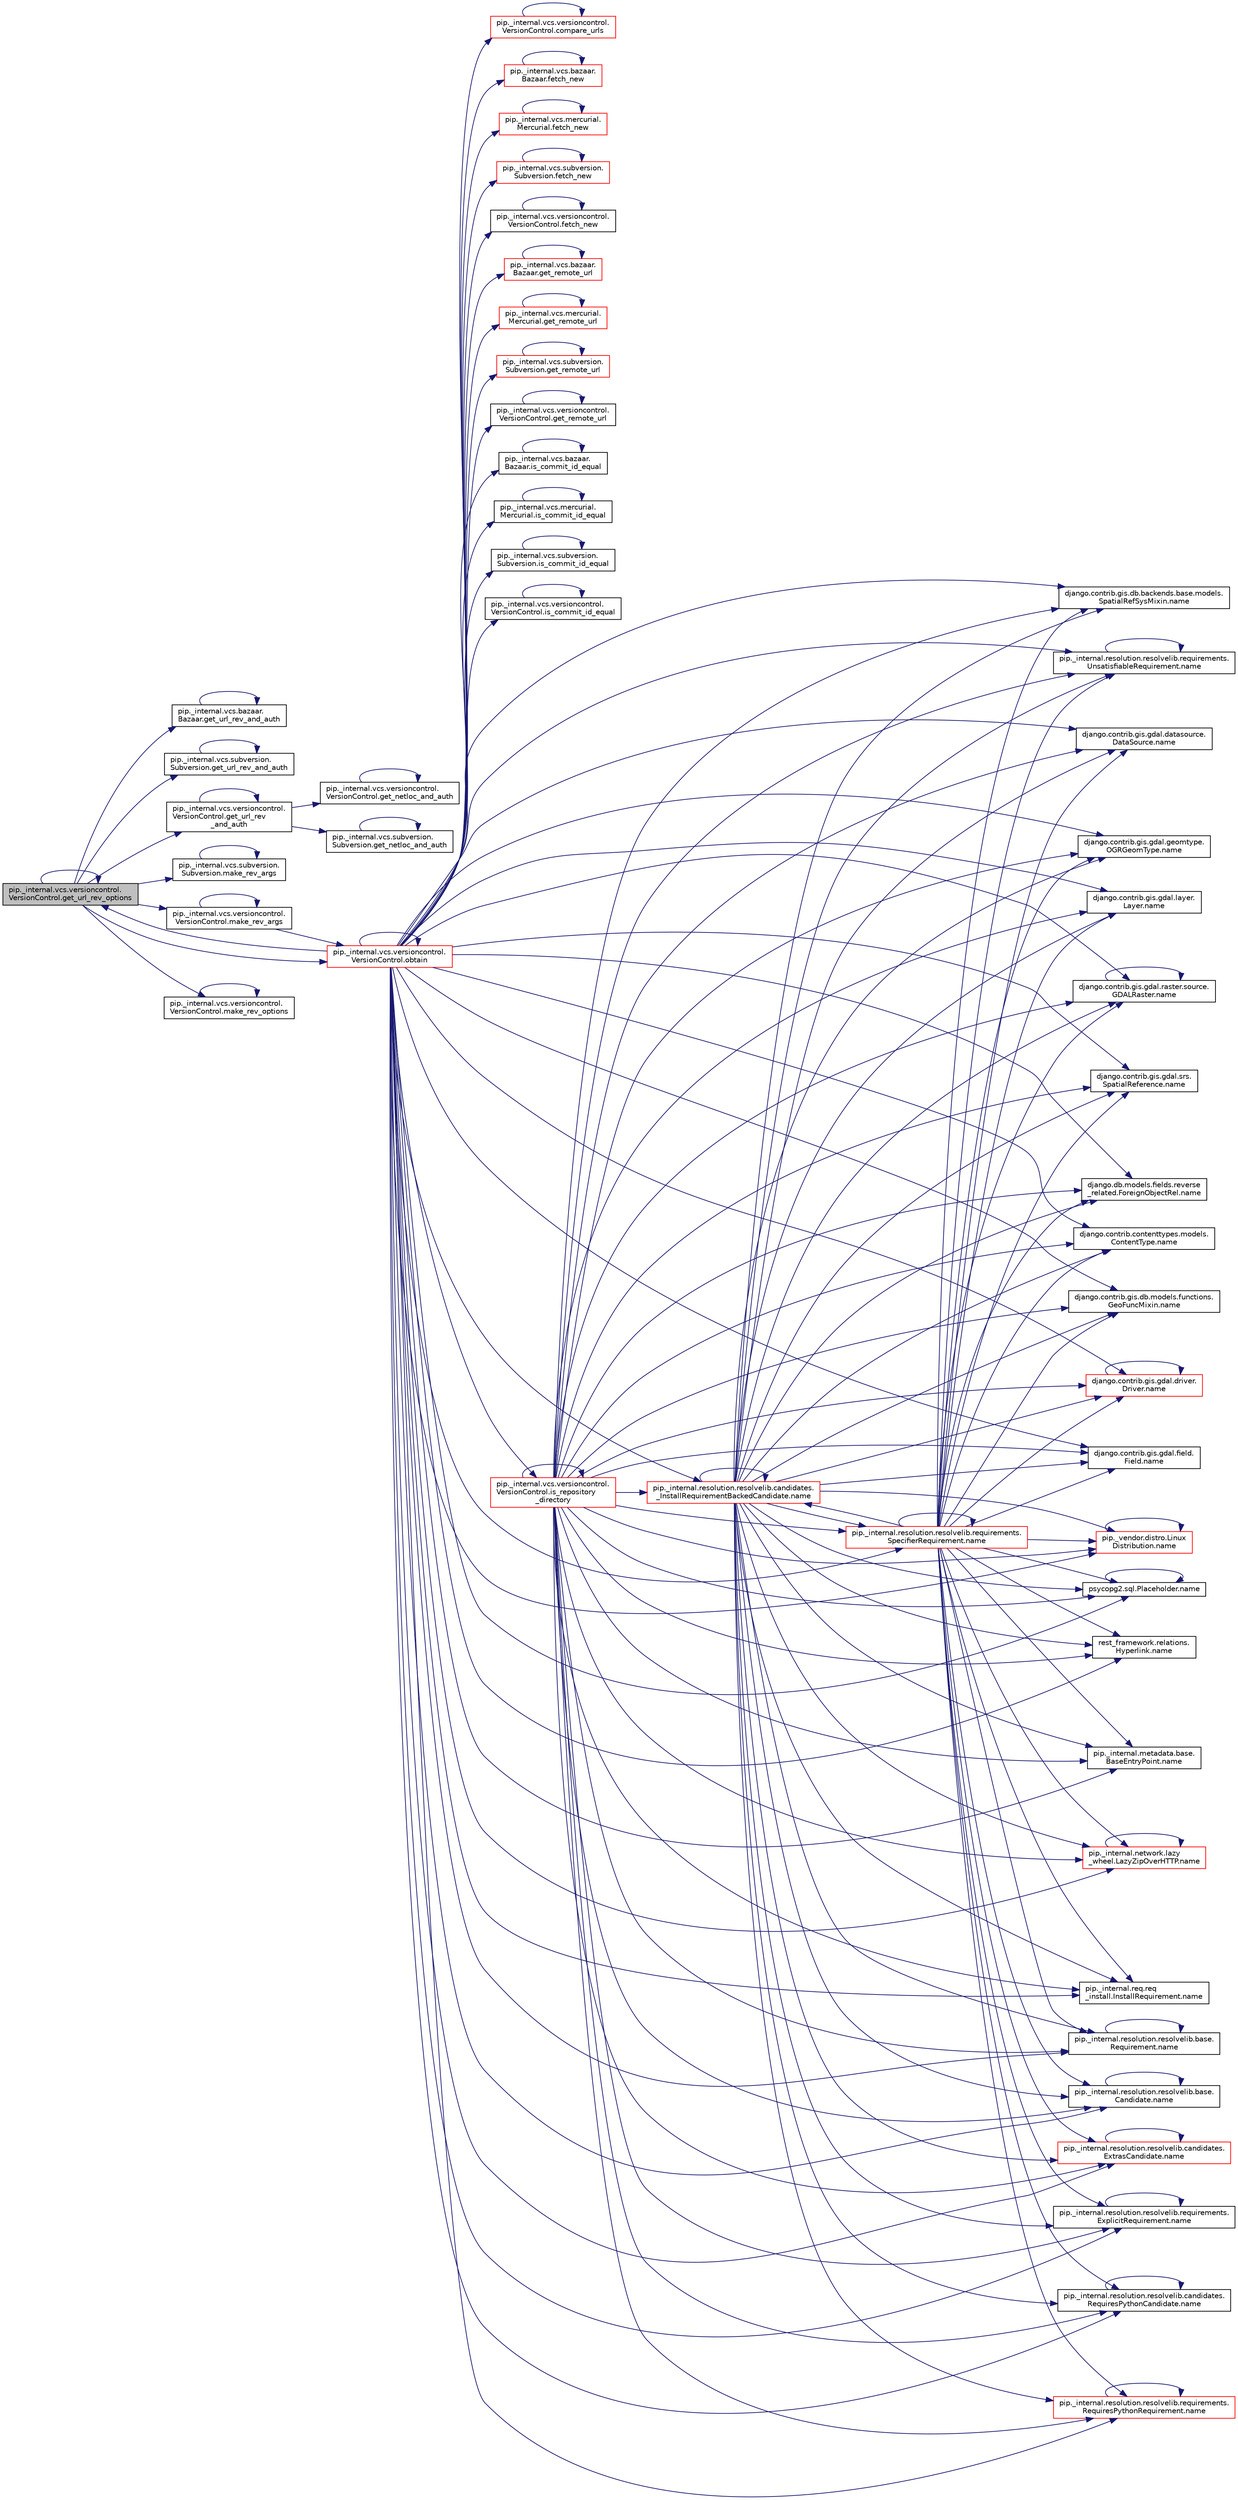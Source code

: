 digraph "pip._internal.vcs.versioncontrol.VersionControl.get_url_rev_options"
{
 // LATEX_PDF_SIZE
  edge [fontname="Helvetica",fontsize="10",labelfontname="Helvetica",labelfontsize="10"];
  node [fontname="Helvetica",fontsize="10",shape=record];
  rankdir="LR";
  Node1 [label="pip._internal.vcs.versioncontrol.\lVersionControl.get_url_rev_options",height=0.2,width=0.4,color="black", fillcolor="grey75", style="filled", fontcolor="black",tooltip=" "];
  Node1 -> Node2 [color="midnightblue",fontsize="10",style="solid",fontname="Helvetica"];
  Node2 [label="pip._internal.vcs.bazaar.\lBazaar.get_url_rev_and_auth",height=0.2,width=0.4,color="black", fillcolor="white", style="filled",URL="$d6/de7/classpip_1_1__internal_1_1vcs_1_1bazaar_1_1_bazaar.html#aae4906e704fdada2b33c19d0804a658f",tooltip=" "];
  Node2 -> Node2 [color="midnightblue",fontsize="10",style="solid",fontname="Helvetica"];
  Node1 -> Node3 [color="midnightblue",fontsize="10",style="solid",fontname="Helvetica"];
  Node3 [label="pip._internal.vcs.subversion.\lSubversion.get_url_rev_and_auth",height=0.2,width=0.4,color="black", fillcolor="white", style="filled",URL="$d2/db0/classpip_1_1__internal_1_1vcs_1_1subversion_1_1_subversion.html#aa5b11581deeb81886e9cd1f81a44ecb6",tooltip=" "];
  Node3 -> Node3 [color="midnightblue",fontsize="10",style="solid",fontname="Helvetica"];
  Node1 -> Node4 [color="midnightblue",fontsize="10",style="solid",fontname="Helvetica"];
  Node4 [label="pip._internal.vcs.versioncontrol.\lVersionControl.get_url_rev\l_and_auth",height=0.2,width=0.4,color="black", fillcolor="white", style="filled",URL="$d0/db7/classpip_1_1__internal_1_1vcs_1_1versioncontrol_1_1_version_control.html#aa6e993d15b1bfafccdc290582d116a3e",tooltip=" "];
  Node4 -> Node5 [color="midnightblue",fontsize="10",style="solid",fontname="Helvetica"];
  Node5 [label="pip._internal.vcs.subversion.\lSubversion.get_netloc_and_auth",height=0.2,width=0.4,color="black", fillcolor="white", style="filled",URL="$d2/db0/classpip_1_1__internal_1_1vcs_1_1subversion_1_1_subversion.html#a6e56e5234ab6238441b73cb21d1583cb",tooltip=" "];
  Node5 -> Node5 [color="midnightblue",fontsize="10",style="solid",fontname="Helvetica"];
  Node4 -> Node6 [color="midnightblue",fontsize="10",style="solid",fontname="Helvetica"];
  Node6 [label="pip._internal.vcs.versioncontrol.\lVersionControl.get_netloc_and_auth",height=0.2,width=0.4,color="black", fillcolor="white", style="filled",URL="$d0/db7/classpip_1_1__internal_1_1vcs_1_1versioncontrol_1_1_version_control.html#a74908511db23ef2cd1e06fbb5743737a",tooltip=" "];
  Node6 -> Node6 [color="midnightblue",fontsize="10",style="solid",fontname="Helvetica"];
  Node4 -> Node4 [color="midnightblue",fontsize="10",style="solid",fontname="Helvetica"];
  Node1 -> Node1 [color="midnightblue",fontsize="10",style="solid",fontname="Helvetica"];
  Node1 -> Node7 [color="midnightblue",fontsize="10",style="solid",fontname="Helvetica"];
  Node7 [label="pip._internal.vcs.subversion.\lSubversion.make_rev_args",height=0.2,width=0.4,color="black", fillcolor="white", style="filled",URL="$d2/db0/classpip_1_1__internal_1_1vcs_1_1subversion_1_1_subversion.html#a149c6103598584b66d727d72d6a34992",tooltip=" "];
  Node7 -> Node7 [color="midnightblue",fontsize="10",style="solid",fontname="Helvetica"];
  Node1 -> Node8 [color="midnightblue",fontsize="10",style="solid",fontname="Helvetica"];
  Node8 [label="pip._internal.vcs.versioncontrol.\lVersionControl.make_rev_args",height=0.2,width=0.4,color="black", fillcolor="white", style="filled",URL="$d0/db7/classpip_1_1__internal_1_1vcs_1_1versioncontrol_1_1_version_control.html#aaa527596c67661e61f407396615688d5",tooltip=" "];
  Node8 -> Node8 [color="midnightblue",fontsize="10",style="solid",fontname="Helvetica"];
  Node8 -> Node9 [color="midnightblue",fontsize="10",style="solid",fontname="Helvetica"];
  Node9 [label="pip._internal.vcs.versioncontrol.\lVersionControl.obtain",height=0.2,width=0.4,color="red", fillcolor="white", style="filled",URL="$d0/db7/classpip_1_1__internal_1_1vcs_1_1versioncontrol_1_1_version_control.html#a6cd1dc22e3948b839e553cefb9e56c18",tooltip=" "];
  Node9 -> Node10 [color="midnightblue",fontsize="10",style="solid",fontname="Helvetica"];
  Node10 [label="pip._internal.vcs.versioncontrol.\lVersionControl.compare_urls",height=0.2,width=0.4,color="red", fillcolor="white", style="filled",URL="$d0/db7/classpip_1_1__internal_1_1vcs_1_1versioncontrol_1_1_version_control.html#aad894f57f53bf430b8b10173dd2c7a1f",tooltip=" "];
  Node10 -> Node10 [color="midnightblue",fontsize="10",style="solid",fontname="Helvetica"];
  Node9 -> Node12 [color="midnightblue",fontsize="10",style="solid",fontname="Helvetica"];
  Node12 [label="pip._internal.vcs.bazaar.\lBazaar.fetch_new",height=0.2,width=0.4,color="red", fillcolor="white", style="filled",URL="$d6/de7/classpip_1_1__internal_1_1vcs_1_1bazaar_1_1_bazaar.html#ada94e9b2c4a6e90c813687f66c2b4746",tooltip=" "];
  Node12 -> Node12 [color="midnightblue",fontsize="10",style="solid",fontname="Helvetica"];
  Node9 -> Node127 [color="midnightblue",fontsize="10",style="solid",fontname="Helvetica"];
  Node127 [label="pip._internal.vcs.mercurial.\lMercurial.fetch_new",height=0.2,width=0.4,color="red", fillcolor="white", style="filled",URL="$db/da0/classpip_1_1__internal_1_1vcs_1_1mercurial_1_1_mercurial.html#a7951bc33f0d4f7a510d41c5239c88cdf",tooltip=" "];
  Node127 -> Node127 [color="midnightblue",fontsize="10",style="solid",fontname="Helvetica"];
  Node9 -> Node128 [color="midnightblue",fontsize="10",style="solid",fontname="Helvetica"];
  Node128 [label="pip._internal.vcs.subversion.\lSubversion.fetch_new",height=0.2,width=0.4,color="red", fillcolor="white", style="filled",URL="$d2/db0/classpip_1_1__internal_1_1vcs_1_1subversion_1_1_subversion.html#a994fcc3f75133b0a74c8774b242069bb",tooltip=" "];
  Node128 -> Node128 [color="midnightblue",fontsize="10",style="solid",fontname="Helvetica"];
  Node9 -> Node132 [color="midnightblue",fontsize="10",style="solid",fontname="Helvetica"];
  Node132 [label="pip._internal.vcs.versioncontrol.\lVersionControl.fetch_new",height=0.2,width=0.4,color="black", fillcolor="white", style="filled",URL="$d0/db7/classpip_1_1__internal_1_1vcs_1_1versioncontrol_1_1_version_control.html#ac98b1ca87744257369447187b1c7b86d",tooltip=" "];
  Node132 -> Node132 [color="midnightblue",fontsize="10",style="solid",fontname="Helvetica"];
  Node9 -> Node133 [color="midnightblue",fontsize="10",style="solid",fontname="Helvetica"];
  Node133 [label="pip._internal.vcs.bazaar.\lBazaar.get_remote_url",height=0.2,width=0.4,color="red", fillcolor="white", style="filled",URL="$d6/de7/classpip_1_1__internal_1_1vcs_1_1bazaar_1_1_bazaar.html#ac3b0249bbad8adce786c99bf28e817f6",tooltip=" "];
  Node133 -> Node133 [color="midnightblue",fontsize="10",style="solid",fontname="Helvetica"];
  Node9 -> Node135 [color="midnightblue",fontsize="10",style="solid",fontname="Helvetica"];
  Node135 [label="pip._internal.vcs.mercurial.\lMercurial.get_remote_url",height=0.2,width=0.4,color="red", fillcolor="white", style="filled",URL="$db/da0/classpip_1_1__internal_1_1vcs_1_1mercurial_1_1_mercurial.html#ac5ed5fbd8053ddc3e53be187130b40b1",tooltip=" "];
  Node135 -> Node135 [color="midnightblue",fontsize="10",style="solid",fontname="Helvetica"];
  Node9 -> Node136 [color="midnightblue",fontsize="10",style="solid",fontname="Helvetica"];
  Node136 [label="pip._internal.vcs.subversion.\lSubversion.get_remote_url",height=0.2,width=0.4,color="red", fillcolor="white", style="filled",URL="$d2/db0/classpip_1_1__internal_1_1vcs_1_1subversion_1_1_subversion.html#afdb927f50e790e769ca5f5db12dbdbd6",tooltip=" "];
  Node136 -> Node136 [color="midnightblue",fontsize="10",style="solid",fontname="Helvetica"];
  Node9 -> Node138 [color="midnightblue",fontsize="10",style="solid",fontname="Helvetica"];
  Node138 [label="pip._internal.vcs.versioncontrol.\lVersionControl.get_remote_url",height=0.2,width=0.4,color="black", fillcolor="white", style="filled",URL="$d0/db7/classpip_1_1__internal_1_1vcs_1_1versioncontrol_1_1_version_control.html#a04eb4fa27542d4b4216df78db6fb539c",tooltip=" "];
  Node138 -> Node138 [color="midnightblue",fontsize="10",style="solid",fontname="Helvetica"];
  Node9 -> Node1 [color="midnightblue",fontsize="10",style="solid",fontname="Helvetica"];
  Node9 -> Node139 [color="midnightblue",fontsize="10",style="solid",fontname="Helvetica"];
  Node139 [label="pip._internal.vcs.bazaar.\lBazaar.is_commit_id_equal",height=0.2,width=0.4,color="black", fillcolor="white", style="filled",URL="$d6/de7/classpip_1_1__internal_1_1vcs_1_1bazaar_1_1_bazaar.html#a9b282e964514cf5ca988b8a891776db9",tooltip=" "];
  Node139 -> Node139 [color="midnightblue",fontsize="10",style="solid",fontname="Helvetica"];
  Node9 -> Node140 [color="midnightblue",fontsize="10",style="solid",fontname="Helvetica"];
  Node140 [label="pip._internal.vcs.mercurial.\lMercurial.is_commit_id_equal",height=0.2,width=0.4,color="black", fillcolor="white", style="filled",URL="$db/da0/classpip_1_1__internal_1_1vcs_1_1mercurial_1_1_mercurial.html#a38234d14a3f91ee0b649a3f6c03f3fd2",tooltip=" "];
  Node140 -> Node140 [color="midnightblue",fontsize="10",style="solid",fontname="Helvetica"];
  Node9 -> Node141 [color="midnightblue",fontsize="10",style="solid",fontname="Helvetica"];
  Node141 [label="pip._internal.vcs.subversion.\lSubversion.is_commit_id_equal",height=0.2,width=0.4,color="black", fillcolor="white", style="filled",URL="$d2/db0/classpip_1_1__internal_1_1vcs_1_1subversion_1_1_subversion.html#a6a4f6aaa4a5bf9fc2de0a550cbd2d320",tooltip=" "];
  Node141 -> Node141 [color="midnightblue",fontsize="10",style="solid",fontname="Helvetica"];
  Node9 -> Node142 [color="midnightblue",fontsize="10",style="solid",fontname="Helvetica"];
  Node142 [label="pip._internal.vcs.versioncontrol.\lVersionControl.is_commit_id_equal",height=0.2,width=0.4,color="black", fillcolor="white", style="filled",URL="$d0/db7/classpip_1_1__internal_1_1vcs_1_1versioncontrol_1_1_version_control.html#a0021850ef472815623c3fc54d1a5e8dd",tooltip=" "];
  Node142 -> Node142 [color="midnightblue",fontsize="10",style="solid",fontname="Helvetica"];
  Node9 -> Node143 [color="midnightblue",fontsize="10",style="solid",fontname="Helvetica"];
  Node143 [label="pip._internal.vcs.versioncontrol.\lVersionControl.is_repository\l_directory",height=0.2,width=0.4,color="red", fillcolor="white", style="filled",URL="$d0/db7/classpip_1_1__internal_1_1vcs_1_1versioncontrol_1_1_version_control.html#a90b73a5f179be0defd7bb75abdf38ad2",tooltip=" "];
  Node143 -> Node143 [color="midnightblue",fontsize="10",style="solid",fontname="Helvetica"];
  Node143 -> Node14 [color="midnightblue",fontsize="10",style="solid",fontname="Helvetica"];
  Node14 [label="django.contrib.contenttypes.models.\lContentType.name",height=0.2,width=0.4,color="black", fillcolor="white", style="filled",URL="$d6/d20/classdjango_1_1contrib_1_1contenttypes_1_1models_1_1_content_type.html#a1577e45d8940ca8ce7032df05c0920f1",tooltip=" "];
  Node143 -> Node15 [color="midnightblue",fontsize="10",style="solid",fontname="Helvetica"];
  Node15 [label="django.contrib.gis.db.backends.base.models.\lSpatialRefSysMixin.name",height=0.2,width=0.4,color="black", fillcolor="white", style="filled",URL="$d5/d73/classdjango_1_1contrib_1_1gis_1_1db_1_1backends_1_1base_1_1models_1_1_spatial_ref_sys_mixin.html#a502460564fa7a935d8bb5aea6cbce4b9",tooltip=" "];
  Node143 -> Node16 [color="midnightblue",fontsize="10",style="solid",fontname="Helvetica"];
  Node16 [label="django.contrib.gis.db.models.functions.\lGeoFuncMixin.name",height=0.2,width=0.4,color="black", fillcolor="white", style="filled",URL="$d4/d5c/classdjango_1_1contrib_1_1gis_1_1db_1_1models_1_1functions_1_1_geo_func_mixin.html#a9a6993ec9126211670ca7087359b8c6a",tooltip=" "];
  Node143 -> Node17 [color="midnightblue",fontsize="10",style="solid",fontname="Helvetica"];
  Node17 [label="django.contrib.gis.gdal.datasource.\lDataSource.name",height=0.2,width=0.4,color="black", fillcolor="white", style="filled",URL="$db/d7b/classdjango_1_1contrib_1_1gis_1_1gdal_1_1datasource_1_1_data_source.html#af2cbfd1f4ceeb82b6f7c29a705555d8e",tooltip=" "];
  Node143 -> Node18 [color="midnightblue",fontsize="10",style="solid",fontname="Helvetica"];
  Node18 [label="django.contrib.gis.gdal.driver.\lDriver.name",height=0.2,width=0.4,color="red", fillcolor="white", style="filled",URL="$d5/df2/classdjango_1_1contrib_1_1gis_1_1gdal_1_1driver_1_1_driver.html#ab25b5eea93459ca8e05dc329ef537f1b",tooltip=" "];
  Node18 -> Node18 [color="midnightblue",fontsize="10",style="solid",fontname="Helvetica"];
  Node143 -> Node20 [color="midnightblue",fontsize="10",style="solid",fontname="Helvetica"];
  Node20 [label="django.contrib.gis.gdal.field.\lField.name",height=0.2,width=0.4,color="black", fillcolor="white", style="filled",URL="$d8/d65/classdjango_1_1contrib_1_1gis_1_1gdal_1_1field_1_1_field.html#a52ccad95ad1a0fae1ef80beb9a6c838b",tooltip=" "];
  Node143 -> Node21 [color="midnightblue",fontsize="10",style="solid",fontname="Helvetica"];
  Node21 [label="django.contrib.gis.gdal.geomtype.\lOGRGeomType.name",height=0.2,width=0.4,color="black", fillcolor="white", style="filled",URL="$dc/d9c/classdjango_1_1contrib_1_1gis_1_1gdal_1_1geomtype_1_1_o_g_r_geom_type.html#a80a6f16d4e7014ca3adac92432f148b2",tooltip=" "];
  Node143 -> Node22 [color="midnightblue",fontsize="10",style="solid",fontname="Helvetica"];
  Node22 [label="django.contrib.gis.gdal.layer.\lLayer.name",height=0.2,width=0.4,color="black", fillcolor="white", style="filled",URL="$d9/d84/classdjango_1_1contrib_1_1gis_1_1gdal_1_1layer_1_1_layer.html#a64c4f09deeb5dd93a1f82a986e090581",tooltip=" "];
  Node143 -> Node23 [color="midnightblue",fontsize="10",style="solid",fontname="Helvetica"];
  Node23 [label="django.contrib.gis.gdal.raster.source.\lGDALRaster.name",height=0.2,width=0.4,color="black", fillcolor="white", style="filled",URL="$db/dff/classdjango_1_1contrib_1_1gis_1_1gdal_1_1raster_1_1source_1_1_g_d_a_l_raster.html#adc147e651b853c17a0d6abe3be9da7a9",tooltip=" "];
  Node23 -> Node23 [color="midnightblue",fontsize="10",style="solid",fontname="Helvetica"];
  Node143 -> Node24 [color="midnightblue",fontsize="10",style="solid",fontname="Helvetica"];
  Node24 [label="django.contrib.gis.gdal.srs.\lSpatialReference.name",height=0.2,width=0.4,color="black", fillcolor="white", style="filled",URL="$d7/dda/classdjango_1_1contrib_1_1gis_1_1gdal_1_1srs_1_1_spatial_reference.html#aba72b97da57e6f07b85d53ff618798e3",tooltip=" "];
  Node143 -> Node25 [color="midnightblue",fontsize="10",style="solid",fontname="Helvetica"];
  Node25 [label="django.db.models.fields.reverse\l_related.ForeignObjectRel.name",height=0.2,width=0.4,color="black", fillcolor="white", style="filled",URL="$d3/da4/classdjango_1_1db_1_1models_1_1fields_1_1reverse__related_1_1_foreign_object_rel.html#aacda3a6a71b37c6422fbc200f0b0225a",tooltip=" "];
  Node143 -> Node26 [color="midnightblue",fontsize="10",style="solid",fontname="Helvetica"];
  Node26 [label="pip._internal.metadata.base.\lBaseEntryPoint.name",height=0.2,width=0.4,color="black", fillcolor="white", style="filled",URL="$d1/d78/classpip_1_1__internal_1_1metadata_1_1base_1_1_base_entry_point.html#acd0c7299966258aeb0876da26520233d",tooltip=" "];
  Node143 -> Node27 [color="midnightblue",fontsize="10",style="solid",fontname="Helvetica"];
  Node27 [label="pip._internal.network.lazy\l_wheel.LazyZipOverHTTP.name",height=0.2,width=0.4,color="red", fillcolor="white", style="filled",URL="$df/d67/classpip_1_1__internal_1_1network_1_1lazy__wheel_1_1_lazy_zip_over_h_t_t_p.html#a59403bb703d375caa6c1dda7573257a1",tooltip=" "];
  Node27 -> Node27 [color="midnightblue",fontsize="10",style="solid",fontname="Helvetica"];
  Node143 -> Node29 [color="midnightblue",fontsize="10",style="solid",fontname="Helvetica"];
  Node29 [label="pip._internal.req.req\l_install.InstallRequirement.name",height=0.2,width=0.4,color="black", fillcolor="white", style="filled",URL="$d2/daa/classpip_1_1__internal_1_1req_1_1req__install_1_1_install_requirement.html#a6b019e16ae98576ae64c68e0f5824e34",tooltip=" "];
  Node143 -> Node30 [color="midnightblue",fontsize="10",style="solid",fontname="Helvetica"];
  Node30 [label="pip._internal.resolution.resolvelib.base.\lRequirement.name",height=0.2,width=0.4,color="black", fillcolor="white", style="filled",URL="$d7/d6d/classpip_1_1__internal_1_1resolution_1_1resolvelib_1_1base_1_1_requirement.html#a013752876d4b3521f3a087987b443d90",tooltip=" "];
  Node30 -> Node30 [color="midnightblue",fontsize="10",style="solid",fontname="Helvetica"];
  Node143 -> Node31 [color="midnightblue",fontsize="10",style="solid",fontname="Helvetica"];
  Node31 [label="pip._internal.resolution.resolvelib.base.\lCandidate.name",height=0.2,width=0.4,color="black", fillcolor="white", style="filled",URL="$db/d18/classpip_1_1__internal_1_1resolution_1_1resolvelib_1_1base_1_1_candidate.html#a7000e68e912182072a011f9df0c142ee",tooltip=" "];
  Node31 -> Node31 [color="midnightblue",fontsize="10",style="solid",fontname="Helvetica"];
  Node143 -> Node32 [color="midnightblue",fontsize="10",style="solid",fontname="Helvetica"];
  Node32 [label="pip._internal.resolution.resolvelib.candidates.\l_InstallRequirementBackedCandidate.name",height=0.2,width=0.4,color="red", fillcolor="white", style="filled",URL="$dc/d03/classpip_1_1__internal_1_1resolution_1_1resolvelib_1_1candidates_1_1___install_requirement_backed_candidate.html#a1538a825241b855a4abf51d6bf616cde",tooltip=" "];
  Node32 -> Node14 [color="midnightblue",fontsize="10",style="solid",fontname="Helvetica"];
  Node32 -> Node15 [color="midnightblue",fontsize="10",style="solid",fontname="Helvetica"];
  Node32 -> Node16 [color="midnightblue",fontsize="10",style="solid",fontname="Helvetica"];
  Node32 -> Node17 [color="midnightblue",fontsize="10",style="solid",fontname="Helvetica"];
  Node32 -> Node18 [color="midnightblue",fontsize="10",style="solid",fontname="Helvetica"];
  Node32 -> Node20 [color="midnightblue",fontsize="10",style="solid",fontname="Helvetica"];
  Node32 -> Node21 [color="midnightblue",fontsize="10",style="solid",fontname="Helvetica"];
  Node32 -> Node22 [color="midnightblue",fontsize="10",style="solid",fontname="Helvetica"];
  Node32 -> Node23 [color="midnightblue",fontsize="10",style="solid",fontname="Helvetica"];
  Node32 -> Node24 [color="midnightblue",fontsize="10",style="solid",fontname="Helvetica"];
  Node32 -> Node25 [color="midnightblue",fontsize="10",style="solid",fontname="Helvetica"];
  Node32 -> Node26 [color="midnightblue",fontsize="10",style="solid",fontname="Helvetica"];
  Node32 -> Node27 [color="midnightblue",fontsize="10",style="solid",fontname="Helvetica"];
  Node32 -> Node29 [color="midnightblue",fontsize="10",style="solid",fontname="Helvetica"];
  Node32 -> Node30 [color="midnightblue",fontsize="10",style="solid",fontname="Helvetica"];
  Node32 -> Node31 [color="midnightblue",fontsize="10",style="solid",fontname="Helvetica"];
  Node32 -> Node32 [color="midnightblue",fontsize="10",style="solid",fontname="Helvetica"];
  Node32 -> Node41 [color="midnightblue",fontsize="10",style="solid",fontname="Helvetica"];
  Node41 [label="pip._internal.resolution.resolvelib.candidates.\lExtrasCandidate.name",height=0.2,width=0.4,color="red", fillcolor="white", style="filled",URL="$d8/df7/classpip_1_1__internal_1_1resolution_1_1resolvelib_1_1candidates_1_1_extras_candidate.html#a6e13b1ab724cd7af8b22cadb37352b31",tooltip=" "];
  Node41 -> Node41 [color="midnightblue",fontsize="10",style="solid",fontname="Helvetica"];
  Node32 -> Node83 [color="midnightblue",fontsize="10",style="solid",fontname="Helvetica"];
  Node83 [label="pip._internal.resolution.resolvelib.candidates.\lRequiresPythonCandidate.name",height=0.2,width=0.4,color="black", fillcolor="white", style="filled",URL="$db/d0a/classpip_1_1__internal_1_1resolution_1_1resolvelib_1_1candidates_1_1_requires_python_candidate.html#aeff13058676b07d1b67feed53749d838",tooltip=" "];
  Node83 -> Node83 [color="midnightblue",fontsize="10",style="solid",fontname="Helvetica"];
  Node32 -> Node84 [color="midnightblue",fontsize="10",style="solid",fontname="Helvetica"];
  Node84 [label="pip._internal.resolution.resolvelib.requirements.\lExplicitRequirement.name",height=0.2,width=0.4,color="black", fillcolor="white", style="filled",URL="$d3/d28/classpip_1_1__internal_1_1resolution_1_1resolvelib_1_1requirements_1_1_explicit_requirement.html#a3e8f9b07c17be864b1a90cc2f5e87b35",tooltip=" "];
  Node84 -> Node84 [color="midnightblue",fontsize="10",style="solid",fontname="Helvetica"];
  Node32 -> Node85 [color="midnightblue",fontsize="10",style="solid",fontname="Helvetica"];
  Node85 [label="pip._internal.resolution.resolvelib.requirements.\lSpecifierRequirement.name",height=0.2,width=0.4,color="red", fillcolor="white", style="filled",URL="$d5/dce/classpip_1_1__internal_1_1resolution_1_1resolvelib_1_1requirements_1_1_specifier_requirement.html#af2ae64f787d166605910d13457564fd9",tooltip=" "];
  Node85 -> Node14 [color="midnightblue",fontsize="10",style="solid",fontname="Helvetica"];
  Node85 -> Node15 [color="midnightblue",fontsize="10",style="solid",fontname="Helvetica"];
  Node85 -> Node16 [color="midnightblue",fontsize="10",style="solid",fontname="Helvetica"];
  Node85 -> Node17 [color="midnightblue",fontsize="10",style="solid",fontname="Helvetica"];
  Node85 -> Node18 [color="midnightblue",fontsize="10",style="solid",fontname="Helvetica"];
  Node85 -> Node20 [color="midnightblue",fontsize="10",style="solid",fontname="Helvetica"];
  Node85 -> Node21 [color="midnightblue",fontsize="10",style="solid",fontname="Helvetica"];
  Node85 -> Node22 [color="midnightblue",fontsize="10",style="solid",fontname="Helvetica"];
  Node85 -> Node23 [color="midnightblue",fontsize="10",style="solid",fontname="Helvetica"];
  Node85 -> Node24 [color="midnightblue",fontsize="10",style="solid",fontname="Helvetica"];
  Node85 -> Node25 [color="midnightblue",fontsize="10",style="solid",fontname="Helvetica"];
  Node85 -> Node26 [color="midnightblue",fontsize="10",style="solid",fontname="Helvetica"];
  Node85 -> Node27 [color="midnightblue",fontsize="10",style="solid",fontname="Helvetica"];
  Node85 -> Node29 [color="midnightblue",fontsize="10",style="solid",fontname="Helvetica"];
  Node85 -> Node30 [color="midnightblue",fontsize="10",style="solid",fontname="Helvetica"];
  Node85 -> Node31 [color="midnightblue",fontsize="10",style="solid",fontname="Helvetica"];
  Node85 -> Node32 [color="midnightblue",fontsize="10",style="solid",fontname="Helvetica"];
  Node85 -> Node41 [color="midnightblue",fontsize="10",style="solid",fontname="Helvetica"];
  Node85 -> Node83 [color="midnightblue",fontsize="10",style="solid",fontname="Helvetica"];
  Node85 -> Node84 [color="midnightblue",fontsize="10",style="solid",fontname="Helvetica"];
  Node85 -> Node85 [color="midnightblue",fontsize="10",style="solid",fontname="Helvetica"];
  Node85 -> Node86 [color="midnightblue",fontsize="10",style="solid",fontname="Helvetica"];
  Node86 [label="pip._internal.resolution.resolvelib.requirements.\lRequiresPythonRequirement.name",height=0.2,width=0.4,color="red", fillcolor="white", style="filled",URL="$d1/de6/classpip_1_1__internal_1_1resolution_1_1resolvelib_1_1requirements_1_1_requires_python_requirement.html#ac555e717a97ebb38cb2ad735939cf8b8",tooltip=" "];
  Node86 -> Node86 [color="midnightblue",fontsize="10",style="solid",fontname="Helvetica"];
  Node85 -> Node88 [color="midnightblue",fontsize="10",style="solid",fontname="Helvetica"];
  Node88 [label="pip._internal.resolution.resolvelib.requirements.\lUnsatisfiableRequirement.name",height=0.2,width=0.4,color="black", fillcolor="white", style="filled",URL="$df/d30/classpip_1_1__internal_1_1resolution_1_1resolvelib_1_1requirements_1_1_unsatisfiable_requirement.html#a78f7012fa925a93d5600232bf2bc9728",tooltip=" "];
  Node88 -> Node88 [color="midnightblue",fontsize="10",style="solid",fontname="Helvetica"];
  Node85 -> Node82 [color="midnightblue",fontsize="10",style="solid",fontname="Helvetica"];
  Node82 [label="pip._vendor.distro.Linux\lDistribution.name",height=0.2,width=0.4,color="red", fillcolor="white", style="filled",URL="$db/dc1/classpip_1_1__vendor_1_1distro_1_1_linux_distribution.html#a7bbcbb9f1bf561b231f594b5bb251dbc",tooltip=" "];
  Node82 -> Node82 [color="midnightblue",fontsize="10",style="solid",fontname="Helvetica"];
  Node85 -> Node89 [color="midnightblue",fontsize="10",style="solid",fontname="Helvetica"];
  Node89 [label="psycopg2.sql.Placeholder.name",height=0.2,width=0.4,color="black", fillcolor="white", style="filled",URL="$dc/d33/classpsycopg2_1_1sql_1_1_placeholder.html#a865e1b1e7f839dadb22b2c4513ed1f86",tooltip=" "];
  Node89 -> Node89 [color="midnightblue",fontsize="10",style="solid",fontname="Helvetica"];
  Node85 -> Node90 [color="midnightblue",fontsize="10",style="solid",fontname="Helvetica"];
  Node90 [label="rest_framework.relations.\lHyperlink.name",height=0.2,width=0.4,color="black", fillcolor="white", style="filled",URL="$d2/d10/classrest__framework_1_1relations_1_1_hyperlink.html#aa8a58ea5a04caa55484ff709398630c2",tooltip=" "];
  Node32 -> Node86 [color="midnightblue",fontsize="10",style="solid",fontname="Helvetica"];
  Node32 -> Node88 [color="midnightblue",fontsize="10",style="solid",fontname="Helvetica"];
  Node32 -> Node82 [color="midnightblue",fontsize="10",style="solid",fontname="Helvetica"];
  Node32 -> Node89 [color="midnightblue",fontsize="10",style="solid",fontname="Helvetica"];
  Node32 -> Node90 [color="midnightblue",fontsize="10",style="solid",fontname="Helvetica"];
  Node143 -> Node41 [color="midnightblue",fontsize="10",style="solid",fontname="Helvetica"];
  Node143 -> Node83 [color="midnightblue",fontsize="10",style="solid",fontname="Helvetica"];
  Node143 -> Node84 [color="midnightblue",fontsize="10",style="solid",fontname="Helvetica"];
  Node143 -> Node85 [color="midnightblue",fontsize="10",style="solid",fontname="Helvetica"];
  Node143 -> Node86 [color="midnightblue",fontsize="10",style="solid",fontname="Helvetica"];
  Node143 -> Node88 [color="midnightblue",fontsize="10",style="solid",fontname="Helvetica"];
  Node143 -> Node82 [color="midnightblue",fontsize="10",style="solid",fontname="Helvetica"];
  Node143 -> Node89 [color="midnightblue",fontsize="10",style="solid",fontname="Helvetica"];
  Node143 -> Node90 [color="midnightblue",fontsize="10",style="solid",fontname="Helvetica"];
  Node9 -> Node14 [color="midnightblue",fontsize="10",style="solid",fontname="Helvetica"];
  Node9 -> Node15 [color="midnightblue",fontsize="10",style="solid",fontname="Helvetica"];
  Node9 -> Node16 [color="midnightblue",fontsize="10",style="solid",fontname="Helvetica"];
  Node9 -> Node17 [color="midnightblue",fontsize="10",style="solid",fontname="Helvetica"];
  Node9 -> Node18 [color="midnightblue",fontsize="10",style="solid",fontname="Helvetica"];
  Node9 -> Node20 [color="midnightblue",fontsize="10",style="solid",fontname="Helvetica"];
  Node9 -> Node21 [color="midnightblue",fontsize="10",style="solid",fontname="Helvetica"];
  Node9 -> Node22 [color="midnightblue",fontsize="10",style="solid",fontname="Helvetica"];
  Node9 -> Node23 [color="midnightblue",fontsize="10",style="solid",fontname="Helvetica"];
  Node9 -> Node24 [color="midnightblue",fontsize="10",style="solid",fontname="Helvetica"];
  Node9 -> Node25 [color="midnightblue",fontsize="10",style="solid",fontname="Helvetica"];
  Node9 -> Node26 [color="midnightblue",fontsize="10",style="solid",fontname="Helvetica"];
  Node9 -> Node27 [color="midnightblue",fontsize="10",style="solid",fontname="Helvetica"];
  Node9 -> Node29 [color="midnightblue",fontsize="10",style="solid",fontname="Helvetica"];
  Node9 -> Node30 [color="midnightblue",fontsize="10",style="solid",fontname="Helvetica"];
  Node9 -> Node31 [color="midnightblue",fontsize="10",style="solid",fontname="Helvetica"];
  Node9 -> Node32 [color="midnightblue",fontsize="10",style="solid",fontname="Helvetica"];
  Node9 -> Node41 [color="midnightblue",fontsize="10",style="solid",fontname="Helvetica"];
  Node9 -> Node83 [color="midnightblue",fontsize="10",style="solid",fontname="Helvetica"];
  Node9 -> Node84 [color="midnightblue",fontsize="10",style="solid",fontname="Helvetica"];
  Node9 -> Node85 [color="midnightblue",fontsize="10",style="solid",fontname="Helvetica"];
  Node9 -> Node86 [color="midnightblue",fontsize="10",style="solid",fontname="Helvetica"];
  Node9 -> Node88 [color="midnightblue",fontsize="10",style="solid",fontname="Helvetica"];
  Node9 -> Node82 [color="midnightblue",fontsize="10",style="solid",fontname="Helvetica"];
  Node9 -> Node89 [color="midnightblue",fontsize="10",style="solid",fontname="Helvetica"];
  Node9 -> Node90 [color="midnightblue",fontsize="10",style="solid",fontname="Helvetica"];
  Node9 -> Node9 [color="midnightblue",fontsize="10",style="solid",fontname="Helvetica"];
  Node1 -> Node5606 [color="midnightblue",fontsize="10",style="solid",fontname="Helvetica"];
  Node5606 [label="pip._internal.vcs.versioncontrol.\lVersionControl.make_rev_options",height=0.2,width=0.4,color="black", fillcolor="white", style="filled",URL="$d0/db7/classpip_1_1__internal_1_1vcs_1_1versioncontrol_1_1_version_control.html#a5a2074f207d613571adc340a5aa0d345",tooltip=" "];
  Node5606 -> Node5606 [color="midnightblue",fontsize="10",style="solid",fontname="Helvetica"];
  Node1 -> Node9 [color="midnightblue",fontsize="10",style="solid",fontname="Helvetica"];
}
